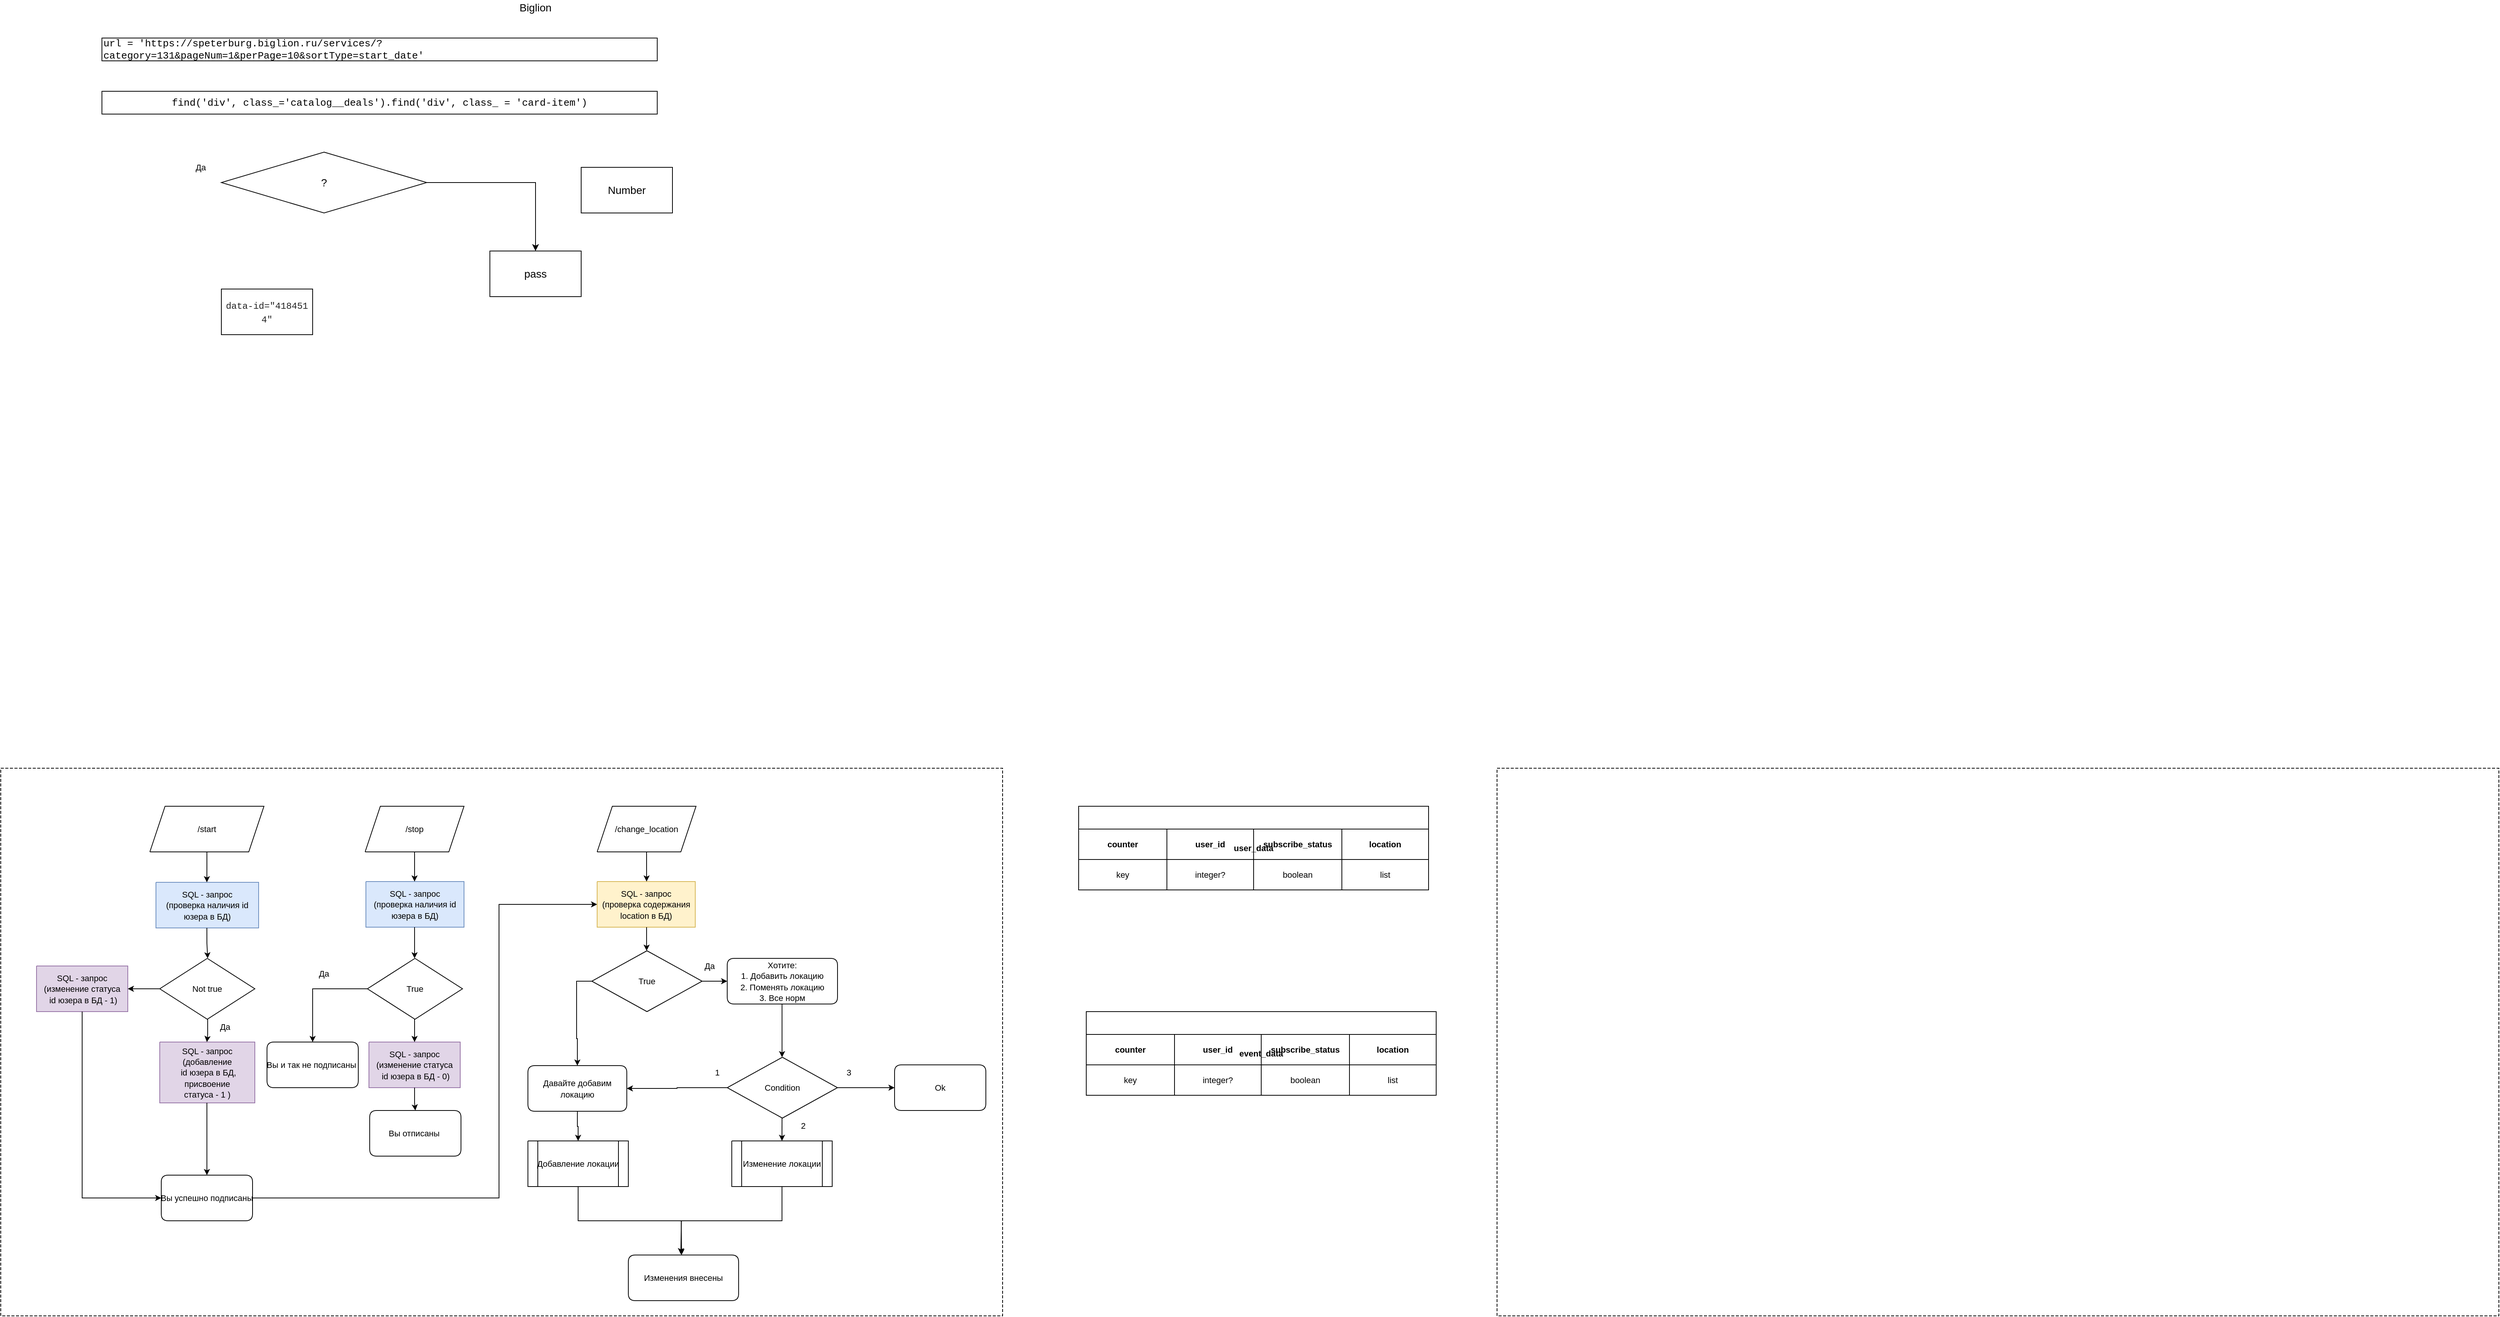 <mxfile version="14.1.8" type="device"><diagram name="Page-1" id="Page-1"><mxGraphModel dx="25" dy="1663" grid="1" gridSize="10" guides="1" tooltips="1" connect="1" arrows="1" fold="1" page="1" pageScale="1" pageWidth="827" pageHeight="1169" math="0" shadow="0"><root><mxCell id="0"/><mxCell id="1" value="Background" parent="0"/><mxCell id="2" style="vsdxID=1;fillColor=none;gradientColor=none;shape=stencil(nZBRDoQgDERP03+WHsHFe5iISyOCQdT19kIaIxq//Jtp3zTpAFaTaUYNUkwx+F6v1EYD+AUpyRkdKCYFqACrzgf9C352LfuxyWRWg1/yhT/nRE5IsZWuZtCSK8CPeI0e/hF+jV7AJM4PO7KWCyr390bSiNtEtQM=);dashed=1;dashPattern=4.00 2.00;strokeColor=#000000;spacingTop=-3;spacingBottom=-3;spacingLeft=-3;spacingRight=-3;labelBackgroundColor=none;rounded=0;html=1;whiteSpace=wrap;" parent="1" vertex="1"><mxGeometry x="827" y="340" width="1317" height="720" as="geometry"/></mxCell><mxCell id="3" style="vsdxID=210000;fillColor=none;gradientColor=none;strokeColor=none;spacingTop=-3;spacingBottom=-3;spacingLeft=-3;spacingRight=-3;labelBackgroundColor=none;rounded=0;html=1;whiteSpace=wrap;" parent="1" vertex="1"><mxGeometry x="2244" y="390" width="460" height="110" as="geometry"/></mxCell><mxCell id="4" value="&lt;font style=&quot;font-size:11px;font-family:Helvetica;color:#000000;direction:ltr;letter-spacing:0px;line-height:120%;opacity:1&quot;&gt;&lt;b&gt;user_data&lt;/b&gt;&lt;/font&gt;" style="verticalAlign=middle;align=center;vsdxID=2;fillColor=#ffffff;gradientColor=none;shape=stencil(tVPtDsIgDHwa/i5YZHuAOd9jyZgjTlgYfr29IFEDZAZc/Hel18u1tIjU89BODAGetZJHduWdHhDZIQAuBqa4NgiRBpG6l4odlDyLzsVTa5kWneTFKtxcHbYVgO8ugqqA6vmyd+SRi0UyXiZu8M/UyIIBH/M9H0fX+zv/h85enpIMZ5EjGys8r9IuSVFu07Ujuq8NtLC5dO9xQTBGX59mDYZ+/SBfucp1HhcE+t6+BrtqQHiY5skdNWke);strokeColor=#000000;spacingTop=-3;spacingBottom=-3;spacingLeft=-3;spacingRight=-3;labelBackgroundColor=none;rounded=0;html=1;whiteSpace=wrap;" parent="3" vertex="1"><mxGeometry width="460" height="110" as="geometry"/></mxCell><mxCell id="5" style="vsdxID=310000;fillColor=none;gradientColor=none;strokeColor=none;spacingTop=-3;spacingBottom=-3;spacingLeft=-3;spacingRight=-3;labelBackgroundColor=none;rounded=0;html=1;whiteSpace=wrap;" parent="3" vertex="1"><mxGeometry y="30" width="460" height="40" as="geometry"/></mxCell><mxCell id="6" style="vsdxID=3;fillColor=none;gradientColor=none;shape=stencil(nZJZDsMgDERP43+Kj5Cm94gUUqxSiAjpcvuCrGahFVL4m8HPlkcYsJl0NyqQYgre3dST+qABzyAlWa08hagAW8BmcF5dvZttz37sEpnU3T3ShBf3idQhxXvrLgwashvwJKrRr/8LV6M7MIo14UDGLJWK4HuwGLyMZml+luRfPLhqaWg2MIr8DuIT3xC2Hw==);strokeColor=#000000;spacingTop=-3;spacingBottom=-3;spacingLeft=-3;spacingRight=-3;labelBackgroundColor=none;rounded=0;html=1;whiteSpace=wrap;" parent="5" vertex="1"><mxGeometry width="460" height="40" as="geometry"/></mxCell><mxCell id="7" value="&lt;font style=&quot;font-size:11px;font-family:Helvetica;color:#000000;direction:ltr;letter-spacing:0px;line-height:120%;opacity:1&quot;&gt;&lt;b&gt;counter&lt;/b&gt;&lt;/font&gt;" style="verticalAlign=middle;align=center;vsdxID=4;fillColor=none;gradientColor=none;shape=stencil(nZJZDsMgDERP43+Kj5Cm94gUUqxSiAjpcvuCrGahFVL4m8HPlkcYsJl0NyqQYgre3dST+qABzyAlWa08hagAW8BmcF5dvZttz37sEpnU3T3ShBf3idQhxXvrLgwashvwJKrRr/8LV6M7MIo14UDGLJWK4HuwGLyMZml+luRfPLhqaWg2MIr8DuIT3xC2Hw==);strokeColor=#000000;spacingTop=-3;spacingBottom=-3;spacingLeft=-3;spacingRight=-3;labelBackgroundColor=none;rounded=0;html=1;whiteSpace=wrap;" parent="5" vertex="1"><mxGeometry width="116" height="40" as="geometry"/></mxCell><mxCell id="8" value="&lt;font style=&quot;font-size:11px;font-family:Helvetica;color:#000000;direction:ltr;letter-spacing:0px;line-height:120%;opacity:1&quot;&gt;&lt;b&gt;user_id&lt;/b&gt;&lt;/font&gt;" style="verticalAlign=middle;align=center;vsdxID=5;fillColor=none;gradientColor=none;shape=stencil(nZJZDsMgDERP43+Kj5Cm94gUUqxSiAjpcvuCrGahFVL4m8HPlkcYsJl0NyqQYgre3dST+qABzyAlWa08hagAW8BmcF5dvZttz37sEpnU3T3ShBf3idQhxXvrLgwashvwJKrRr/8LV6M7MIo14UDGLJWK4HuwGLyMZml+luRfPLhqaWg2MIr8DuIT3xC2Hw==);strokeColor=#000000;spacingTop=-3;spacingBottom=-3;spacingLeft=-3;spacingRight=-3;labelBackgroundColor=none;rounded=0;html=1;whiteSpace=wrap;" parent="5" vertex="1"><mxGeometry x="116" width="114" height="40" as="geometry"/></mxCell><mxCell id="9" value="&lt;font style=&quot;font-size:11px;font-family:Helvetica;color:#000000;direction:ltr;letter-spacing:0px;line-height:120%;opacity:1&quot;&gt;&lt;b&gt;subscribe_status&lt;/b&gt;&lt;/font&gt;" style="verticalAlign=middle;align=center;vsdxID=6;fillColor=none;gradientColor=none;shape=stencil(nZJZDsMgDERP43+Kj5Cm94gUUqxSiAjpcvuCrGahFVL4m8HPlkcYsJl0NyqQYgre3dST+qABzyAlWa08hagAW8BmcF5dvZttz37sEpnU3T3ShBf3idQhxXvrLgwashvwJKrRr/8LV6M7MIo14UDGLJWK4HuwGLyMZml+luRfPLhqaWg2MIr8DuIT3xC2Hw==);strokeColor=#000000;spacingTop=-3;spacingBottom=-3;spacingLeft=-3;spacingRight=-3;labelBackgroundColor=none;rounded=0;html=1;whiteSpace=wrap;" parent="5" vertex="1"><mxGeometry x="230" width="116" height="40" as="geometry"/></mxCell><mxCell id="10" value="&lt;font style=&quot;font-size:11px;font-family:Helvetica;color:#000000;direction:ltr;letter-spacing:0px;line-height:120%;opacity:1&quot;&gt;&lt;b&gt;location&lt;/b&gt;&lt;/font&gt;" style="verticalAlign=middle;align=center;vsdxID=7;fillColor=none;gradientColor=none;shape=stencil(nZJZDsMgDERP43+Kj5Cm94gUUqxSiAjpcvuCrGahFVL4m8HPlkcYsJl0NyqQYgre3dST+qABzyAlWa08hagAW8BmcF5dvZttz37sEpnU3T3ShBf3idQhxXvrLgwashvwJKrRr/8LV6M7MIo14UDGLJWK4HuwGLyMZml+luRfPLhqaWg2MIr8DuIT3xC2Hw==);strokeColor=#000000;spacingTop=-3;spacingBottom=-3;spacingLeft=-3;spacingRight=-3;labelBackgroundColor=none;rounded=0;html=1;whiteSpace=wrap;" parent="5" vertex="1"><mxGeometry x="346" width="114" height="40" as="geometry"/></mxCell><mxCell id="11" style="vsdxID=810000;fillColor=none;gradientColor=none;strokeColor=none;spacingTop=-3;spacingBottom=-3;spacingLeft=-3;spacingRight=-3;labelBackgroundColor=none;rounded=0;html=1;whiteSpace=wrap;" parent="3" vertex="1"><mxGeometry y="70" width="460" height="40" as="geometry"/></mxCell><mxCell id="12" style="vsdxID=8;fillColor=none;gradientColor=none;shape=stencil(nZJZDsMgDERP43+Kj5Cm94gUUqxSiAjpcvuCrGahFVL4m8HPlkcYsJl0NyqQYgre3dST+qABzyAlWa08hagAW8BmcF5dvZttz37sEpnU3T3ShBf3idQhxXvrLgwashvwJKrRr/8LV6M7MIo14UDGLJWK4HuwGLyMZml+luRfPLhqaWg2MIr8DuIT3xC2Hw==);strokeColor=#000000;spacingTop=-3;spacingBottom=-3;spacingLeft=-3;spacingRight=-3;labelBackgroundColor=none;rounded=0;html=1;whiteSpace=wrap;" parent="11" vertex="1"><mxGeometry width="460" height="40" as="geometry"/></mxCell><mxCell id="13" value="&lt;font style=&quot;font-size:11px;font-family:Helvetica;color:#000000;direction:ltr;letter-spacing:0px;line-height:120%;opacity:1&quot;&gt;key&lt;/font&gt;" style="verticalAlign=middle;align=center;vsdxID=9;fillColor=none;gradientColor=none;shape=stencil(nZJZDsMgDERP43+Kj5Cm94gUUqxSiAjpcvuCrGahFVL4m8HPlkcYsJl0NyqQYgre3dST+qABzyAlWa08hagAW8BmcF5dvZttz37sEpnU3T3ShBf3idQhxXvrLgwashvwJKrRr/8LV6M7MIo14UDGLJWK4HuwGLyMZml+luRfPLhqaWg2MIr8DuIT3xC2Hw==);strokeColor=#000000;spacingTop=-3;spacingBottom=-3;spacingLeft=-3;spacingRight=-3;labelBackgroundColor=none;rounded=0;html=1;whiteSpace=wrap;" parent="11" vertex="1"><mxGeometry width="116" height="40" as="geometry"/></mxCell><mxCell id="14" value="&lt;font style=&quot;font-size:11px;font-family:Helvetica;color:#000000;direction:ltr;letter-spacing:0px;line-height:120%;opacity:1&quot;&gt;integer?&lt;/font&gt;" style="verticalAlign=middle;align=center;vsdxID=10;fillColor=none;gradientColor=none;shape=stencil(nZJZDsMgDERP43+Kj5Cm94gUUqxSiAjpcvuCrGahFVL4m8HPlkcYsJl0NyqQYgre3dST+qABzyAlWa08hagAW8BmcF5dvZttz37sEpnU3T3ShBf3idQhxXvrLgwashvwJKrRr/8LV6M7MIo14UDGLJWK4HuwGLyMZml+luRfPLhqaWg2MIr8DuIT3xC2Hw==);strokeColor=#000000;spacingTop=-3;spacingBottom=-3;spacingLeft=-3;spacingRight=-3;labelBackgroundColor=none;rounded=0;html=1;whiteSpace=wrap;" parent="11" vertex="1"><mxGeometry x="116" width="114" height="40" as="geometry"/></mxCell><mxCell id="15" value="&lt;font style=&quot;font-size:11px;font-family:Helvetica;color:#000000;direction:ltr;letter-spacing:0px;line-height:120%;opacity:1&quot;&gt;boolean&lt;/font&gt;" style="verticalAlign=middle;align=center;vsdxID=11;fillColor=none;gradientColor=none;shape=stencil(nZJZDsMgDERP43+Kj5Cm94gUUqxSiAjpcvuCrGahFVL4m8HPlkcYsJl0NyqQYgre3dST+qABzyAlWa08hagAW8BmcF5dvZttz37sEpnU3T3ShBf3idQhxXvrLgwashvwJKrRr/8LV6M7MIo14UDGLJWK4HuwGLyMZml+luRfPLhqaWg2MIr8DuIT3xC2Hw==);strokeColor=#000000;spacingTop=-3;spacingBottom=-3;spacingLeft=-3;spacingRight=-3;labelBackgroundColor=none;rounded=0;html=1;whiteSpace=wrap;" parent="11" vertex="1"><mxGeometry x="230" width="116" height="40" as="geometry"/></mxCell><mxCell id="16" value="&lt;font style=&quot;font-size:11px;font-family:Helvetica;color:#000000;direction:ltr;letter-spacing:0px;line-height:120%;opacity:1&quot;&gt;list&lt;/font&gt;" style="verticalAlign=middle;align=center;vsdxID=12;fillColor=none;gradientColor=none;shape=stencil(nZJZDsMgDERP43+Kj5Cm94gUUqxSiAjpcvuCrGahFVL4m8HPlkcYsJl0NyqQYgre3dST+qABzyAlWa08hagAW8BmcF5dvZttz37sEpnU3T3ShBf3idQhxXvrLgwashvwJKrRr/8LV6M7MIo14UDGLJWK4HuwGLyMZml+luRfPLhqaWg2MIr8DuIT3xC2Hw==);strokeColor=#000000;spacingTop=-3;spacingBottom=-3;spacingLeft=-3;spacingRight=-3;labelBackgroundColor=none;rounded=0;html=1;whiteSpace=wrap;" parent="11" vertex="1"><mxGeometry x="346" width="114" height="40" as="geometry"/></mxCell><mxCell id="17" value="&lt;font style=&quot;font-size:11px;font-family:Helvetica;color:#000000;direction:ltr;letter-spacing:0px;line-height:120%;opacity:1&quot;&gt;SQL - запрос&lt;br/&gt;&lt;/font&gt;&lt;font style=&quot;font-size:11px;font-family:Helvetica;color:#000000;direction:ltr;letter-spacing:0px;line-height:120%;opacity:1&quot;&gt;(проверка наличия id юзера в БД)&lt;/font&gt;" style="verticalAlign=middle;align=center;vsdxID=14;fillColor=#dae8fc;gradientColor=none;shape=stencil(nZBRDoQgDERP03+WHsHFe5iISyOCQdT19kIaIxq//Jtp3zTpAFaTaUYNUkwx+F6v1EYD+AUpyRkdKCYFqACrzgf9C352LfuxyWRWg1/yhT/nRE5IsZWuZtCSK8CPeI0e/hF+jV7AJM4PO7KWCyr390bSiNtEtQM=);strokeColor=#6c8ebf;spacingTop=-3;spacingBottom=-3;spacingLeft=-3;spacingRight=-3;labelBackgroundColor=none;rounded=0;html=1;whiteSpace=wrap;" parent="1" vertex="1"><mxGeometry x="1031" y="490" width="135" height="60" as="geometry"/></mxCell><mxCell id="18" value="&lt;font style=&quot;font-size:11px;font-family:Helvetica;color:#000000;direction:ltr;letter-spacing:0px;line-height:120%;opacity:1&quot;&gt;/start&lt;/font&gt;" style="verticalAlign=middle;align=center;vsdxID=17;fillColor=#ffffff;gradientColor=none;shape=stencil(jZBLDoMwDERP4y0ysQTdU3oPJAKxCAkK6Yfbk8iL0i4Quxn72bIHqFlNt2hQuMbgJ/3mPhqgOyjFzujAMSmgFqgZfNBj8E/Xi1+6TGY1+1fe8JE5zBMKN3Elin8Iatkd0JIKoh/8DEa8it6qoqqvn3F6cRLfTwe2VoI69v+TSSVJldod);strokeColor=#000000;spacingTop=-3;spacingBottom=-3;spacingLeft=-3;spacingRight=-3;labelBackgroundColor=none;rounded=0;html=1;whiteSpace=wrap;" parent="1" vertex="1"><mxGeometry x="1023" y="390" width="150" height="60" as="geometry"/></mxCell><mxCell id="19" value="&lt;font style=&quot;font-size:11px;font-family:Helvetica;color:#000000;direction:ltr;letter-spacing:0px;line-height:120%;opacity:1&quot;&gt;/stop&lt;/font&gt;" style="verticalAlign=middle;align=center;vsdxID=19;fillColor=#ffffff;gradientColor=none;shape=stencil(jZDBDoIwDIafpldSWjXcEd+DhOEa50bGRH17t/QgeiDc/r/92rQ/cDvbfjJAOKcYbuYpQ7LAZyASb02UlBVwB9yOIZprDA8/qJ/6QhZ1D0vZ8NI5LBOEb3U1qr8o6sSv0PpYcfODb8GIe9HmUJ1o/xmbF2fx/XQU5zSodf8/mVzSVLn7AA==);strokeColor=#000000;spacingTop=-3;spacingBottom=-3;spacingLeft=-3;spacingRight=-3;labelBackgroundColor=none;rounded=0;html=1;whiteSpace=wrap;" parent="1" vertex="1"><mxGeometry x="1306" y="390" width="130" height="60" as="geometry"/></mxCell><mxCell id="20" value="&lt;font style=&quot;font-size:11px;font-family:Helvetica;color:#000000;direction:ltr;letter-spacing:0px;line-height:120%;opacity:1&quot;&gt;/change_location&lt;/font&gt;" style="verticalAlign=middle;align=center;vsdxID=22;fillColor=#ffffff;gradientColor=none;shape=stencil(jZDBDoIwDIafpldSWjXcEd+DhOEa50bGRH17t/QgeiDc/r/92rQ/cDvbfjJAOKcYbuYpQ7LAZyASb02UlBVwB9yOIZprDA8/qJ/6QhZ1D0vZ8NI5LBOEb3U1qr8o6sSv0PpYcfODb8GIe9HmUJ1o/xmbF2fx/XQU5zSodf8/mVzSVLn7AA==);strokeColor=#000000;spacingTop=-3;spacingBottom=-3;spacingLeft=-3;spacingRight=-3;labelBackgroundColor=none;rounded=0;html=1;whiteSpace=wrap;" parent="1" vertex="1"><mxGeometry x="1611" y="390" width="130" height="60" as="geometry"/></mxCell><mxCell id="21" value="&lt;font style=&quot;font-size:11px;font-family:Helvetica;color:#000000;direction:ltr;letter-spacing:0px;line-height:120%;opacity:1&quot;&gt;Not true&lt;/font&gt;" style="verticalAlign=middle;align=center;vsdxID=15;fillColor=#ffffff;gradientColor=none;shape=stencil(nZBLDoQgEERP03uk4wnUuYeJKB0RDDKj3l5Ix/iJcTG7KnhVSRdgMel6VCDFFLzr1UxN0IAlSElWK08hKsAKsGidV513X9uwH+tEJjW4X2pYOJeLFJFiZcvuw6QheyIzcUXzF/bWukcf2b9bL2QUx4ktGcMLnf/vk8QnnhOrDQ==);strokeColor=#000000;spacingTop=-3;spacingBottom=-3;spacingLeft=-3;spacingRight=-3;labelBackgroundColor=none;rounded=0;html=1;whiteSpace=wrap;" parent="1" vertex="1"><mxGeometry x="1036" y="590" width="125" height="80" as="geometry"/></mxCell><mxCell id="22" value="&lt;font style=&quot;font-size:11px;font-family:Helvetica;color:#000000;direction:ltr;letter-spacing:0px;line-height:120%;opacity:1&quot;&gt;SQL - запрос&lt;br/&gt;&lt;/font&gt;&lt;font style=&quot;font-size:11px;font-family:Helvetica;color:#000000;direction:ltr;letter-spacing:0px;line-height:120%;opacity:1&quot;&gt;(добавление&lt;br/&gt;&lt;/font&gt;&lt;font style=&quot;font-size:11px;font-family:Helvetica;color:#000000;direction:ltr;letter-spacing:0px;line-height:120%;opacity:1&quot;&gt; id юзера в БД, присвоение &lt;br/&gt;&lt;/font&gt;&lt;font style=&quot;font-size:11px;font-family:Helvetica;color:#000000;direction:ltr;letter-spacing:0px;line-height:120%;opacity:1&quot;&gt;статуса - 1 )&lt;/font&gt;" style="verticalAlign=middle;align=center;vsdxID=25;fillColor=#e1d5e7;gradientColor=none;shape=stencil(nZBRDoQgDERP03+WHsHFe5iISyOCQdT19kIaIxq//Jtp3zTpAFaTaUYNUkwx+F6v1EYD+AUpyRkdKCYFqACrzgf9C352LfuxyWRWg1/yhT/nRE5IsZWuZtCSK8CPeI0e/hF+jV7AJM4PO7KWCyr390bSiNtEtQM=);strokeColor=#9673a6;spacingTop=-3;spacingBottom=-3;spacingLeft=-3;spacingRight=-3;labelBackgroundColor=none;rounded=0;html=1;whiteSpace=wrap;" parent="1" vertex="1"><mxGeometry x="1036" y="700" width="125" height="80" as="geometry"/></mxCell><mxCell id="23" value="&lt;font style=&quot;font-size:11px;font-family:Helvetica;color:#000000;direction:ltr;letter-spacing:0px;line-height:120%;opacity:1&quot;&gt;Хотите:&lt;br/&gt;&lt;/font&gt;&lt;font style=&quot;font-size:11px;font-family:Helvetica;color:#000000;direction:ltr;letter-spacing:0px;line-height:120%;opacity:1&quot;&gt;1. Добавить локацию&lt;br/&gt;&lt;/font&gt;&lt;font style=&quot;font-size:11px;font-family:Helvetica;color:#000000;direction:ltr;letter-spacing:0px;line-height:120%;opacity:1&quot;&gt;2. Поменять локацию&lt;br/&gt;&lt;/font&gt;&lt;font style=&quot;font-size:11px;font-family:Helvetica;color:#000000;direction:ltr;letter-spacing:0px;line-height:120%;opacity:1&quot;&gt;3. Все норм&lt;/font&gt;&lt;font style=&quot;font-size:11px;font-family:Helvetica;color:#000000;direction:ltr;letter-spacing:0px;line-height:120%;opacity:1&quot;&gt;&lt;br/&gt;&lt;/font&gt;" style="verticalAlign=middle;align=center;vsdxID=31;fillColor=#ffffff;gradientColor=none;shape=stencil(nZDNDsIgEISfZu8UTp5rfQGfgMgqGxEair9PL+3EBI2n3nZmvskmQ6afvB2ZtJpKTme+iyuezJa0lug5S6kXmYFMf0yZTzldo4MebSW1Whx26HQzrZXNh728GN4GHkqXdJufPRApRM9W7QAGiQ3YqdXoR/+FV6NfYD2WMTCThIAt2/x3vGpheDO8AQ==);strokeColor=#000000;spacingTop=-3;spacingBottom=-3;spacingLeft=-3;spacingRight=-3;labelBackgroundColor=none;rounded=1;html=1;whiteSpace=wrap;" parent="1" vertex="1"><mxGeometry x="1782" y="590" width="145" height="60" as="geometry"/></mxCell><mxCell id="24" value="&lt;font style=&quot;font-size:11px;font-family:Helvetica;color:#000000;direction:ltr;letter-spacing:0px;line-height:120%;opacity:1&quot;&gt;Сondition&lt;/font&gt;" style="verticalAlign=middle;align=center;vsdxID=32;fillColor=#ffffff;gradientColor=none;shape=stencil(nZBLDoQgEERP03uk4wnUuYeJKB0RDDKj3l5Ix/iJcTG7KnhVSRdgMel6VCDFFLzr1UxN0IAlSElWK08hKsAKsGidV513X9uwH+tEJjW4X2pYOJeLFJFiZcvuw6QheyIzcUXzF/bWukcf2b9bL2QUx4ktGcMLnf/vk8QnnhOrDQ==);strokeColor=#000000;spacingTop=-3;spacingBottom=-3;spacingLeft=-3;spacingRight=-3;labelBackgroundColor=none;rounded=0;html=1;whiteSpace=wrap;" parent="1" vertex="1"><mxGeometry x="1782" y="720" width="145" height="80" as="geometry"/></mxCell><mxCell id="25" value="&lt;font style=&quot;font-size:11px;font-family:Helvetica;color:#000000;direction:ltr;letter-spacing:0px;line-height:120%;opacity:1&quot;&gt;SQL - запрос&lt;br/&gt;&lt;/font&gt;&lt;font style=&quot;font-size:11px;font-family:Helvetica;color:#000000;direction:ltr;letter-spacing:0px;line-height:120%;opacity:1&quot;&gt;(проверка наличия id юзера в БД)&lt;/font&gt;" style="verticalAlign=middle;align=center;vsdxID=20;fillColor=#dae8fc;gradientColor=none;shape=stencil(nZBRDoQgDERP03+WHsHFe5iISyOCQdT19kIaIxq//Jtp3zTpAFaTaUYNUkwx+F6v1EYD+AUpyRkdKCYFqACrzgf9C352LfuxyWRWg1/yhT/nRE5IsZWuZtCSK8CPeI0e/hF+jV7AJM4PO7KWCyr390bSiNtEtQM=);strokeColor=#6c8ebf;spacingTop=-3;spacingBottom=-3;spacingLeft=-3;spacingRight=-3;labelBackgroundColor=none;rounded=0;html=1;whiteSpace=wrap;" parent="1" vertex="1"><mxGeometry x="1307" y="489" width="129" height="60" as="geometry"/></mxCell><mxCell id="26" value="&lt;font style=&quot;font-size:11px;font-family:Helvetica;color:#000000;direction:ltr;letter-spacing:0px;line-height:120%;opacity:1&quot;&gt;True&lt;/font&gt;" style="verticalAlign=middle;align=center;vsdxID=38;fillColor=#ffffff;gradientColor=none;shape=stencil(nZBLDoQgEERP03uk4wnUuYeJKB0RDDKj3l5Ix/iJcTG7KnhVSRdgMel6VCDFFLzr1UxN0IAlSElWK08hKsAKsGidV513X9uwH+tEJjW4X2pYOJeLFJFiZcvuw6QheyIzcUXzF/bWukcf2b9bL2QUx4ktGcMLnf/vk8QnnhOrDQ==);strokeColor=#000000;spacingTop=-3;spacingBottom=-3;spacingLeft=-3;spacingRight=-3;labelBackgroundColor=none;rounded=0;html=1;whiteSpace=wrap;" parent="1" vertex="1"><mxGeometry x="1309" y="590" width="125" height="80" as="geometry"/></mxCell><mxCell id="27" value="&lt;font style=&quot;font-size:11px;font-family:Helvetica;color:#000000;direction:ltr;letter-spacing:0px;line-height:120%;opacity:1&quot;&gt;SQL - запрос&lt;br/&gt;&lt;/font&gt;&lt;font style=&quot;font-size:11px;font-family:Helvetica;color:#000000;direction:ltr;letter-spacing:0px;line-height:120%;opacity:1&quot;&gt;(изменение статуса&lt;br/&gt;&lt;/font&gt;&lt;font style=&quot;font-size:11px;font-family:Helvetica;color:#000000;direction:ltr;letter-spacing:0px;line-height:120%;opacity:1&quot;&gt; id юзера в БД - 0)&lt;/font&gt;" style="verticalAlign=middle;align=center;vsdxID=40;fillColor=#e1d5e7;gradientColor=none;shape=stencil(nZBRDoQgDERP03+WHsHFe5iISyOCQdT19kIaIxq//Jtp3zTpAFaTaUYNUkwx+F6v1EYD+AUpyRkdKCYFqACrzgf9C352LfuxyWRWg1/yhT/nRE5IsZWuZtCSK8CPeI0e/hF+jV7AJM4PO7KWCyr390bSiNtEtQM=);strokeColor=#9673a6;spacingTop=-3;spacingBottom=-3;spacingLeft=-3;spacingRight=-3;labelBackgroundColor=none;rounded=0;html=1;whiteSpace=wrap;" parent="1" vertex="1"><mxGeometry x="1311" y="700" width="120" height="60" as="geometry"/></mxCell><mxCell id="28" value="&lt;font style=&quot;font-size:11px;font-family:Helvetica;color:#000000;direction:ltr;letter-spacing:0px;line-height:120%;opacity:1&quot;&gt;Вы успешно подписаны&lt;/font&gt;" style="verticalAlign=middle;align=center;vsdxID=29;fillColor=#ffffff;gradientColor=none;shape=stencil(nZDNDsIgEISfZu8UTp5rfQGfgMgqGxEair9PL+3EBI2n3nZmvskmQ6afvB2ZtJpKTme+iyuezJa0lug5S6kXmYFMf0yZTzldo4MebSW1Whx26HQzrZXNh728GN4GHkqXdJufPRApRM9W7QAGiQ3YqdXoR/+FV6NfYD2WMTCThIAt2/x3vGpheDO8AQ==);strokeColor=#000000;spacingTop=-3;spacingBottom=-3;spacingLeft=-3;spacingRight=-3;labelBackgroundColor=none;rounded=1;html=1;whiteSpace=wrap;" parent="1" vertex="1"><mxGeometry x="1038" y="875" width="120" height="60" as="geometry"/></mxCell><mxCell id="29" value="&lt;font style=&quot;font-size:11px;font-family:Helvetica;color:#000000;direction:ltr;letter-spacing:0px;line-height:120%;opacity:1&quot;&gt;SQL - запрос&lt;br/&gt;&lt;/font&gt;&lt;font style=&quot;font-size:11px;font-family:Helvetica;color:#000000;direction:ltr;letter-spacing:0px;line-height:120%;opacity:1&quot;&gt;(изменение статуса&lt;br/&gt;&lt;/font&gt;&lt;font style=&quot;font-size:11px;font-family:Helvetica;color:#000000;direction:ltr;letter-spacing:0px;line-height:120%;opacity:1&quot;&gt; id юзера в БД - 1)&lt;/font&gt;" style="verticalAlign=middle;align=center;vsdxID=27;fillColor=#e1d5e7;gradientColor=none;shape=stencil(nZBRDoQgDERP03+WHsHFe5iISyOCQdT19kIaIxq//Jtp3zTpAFaTaUYNUkwx+F6v1EYD+AUpyRkdKCYFqACrzgf9C352LfuxyWRWg1/yhT/nRE5IsZWuZtCSK8CPeI0e/hF+jV7AJM4PO7KWCyr390bSiNtEtQM=);strokeColor=#9673a6;spacingTop=-3;spacingBottom=-3;spacingLeft=-3;spacingRight=-3;labelBackgroundColor=none;rounded=0;html=1;whiteSpace=wrap;" parent="1" vertex="1"><mxGeometry x="874" y="600" width="120" height="60" as="geometry"/></mxCell><mxCell id="30" value="&lt;font style=&quot;font-size:11px;font-family:Helvetica;color:#000000;direction:ltr;letter-spacing:0px;line-height:120%;opacity:1&quot;&gt;Вы отписаны &lt;/font&gt;" style="verticalAlign=middle;align=center;vsdxID=44;fillColor=#ffffff;gradientColor=none;shape=stencil(nZDNDsIgEISfZu8UTp5rfQGfgMgqGxEair9PL+3EBI2n3nZmvskmQ6afvB2ZtJpKTme+iyuezJa0lug5S6kXmYFMf0yZTzldo4MebSW1Whx26HQzrZXNh728GN4GHkqXdJufPRApRM9W7QAGiQ3YqdXoR/+FV6NfYD2WMTCThIAt2/x3vGpheDO8AQ==);strokeColor=#000000;spacingTop=-3;spacingBottom=-3;spacingLeft=-3;spacingRight=-3;labelBackgroundColor=none;rounded=1;html=1;whiteSpace=wrap;" parent="1" vertex="1"><mxGeometry x="1312" y="790" width="120" height="60" as="geometry"/></mxCell><mxCell id="31" value="&lt;font style=&quot;font-size:11px;font-family:Helvetica;color:#000000;direction:ltr;letter-spacing:0px;line-height:120%;opacity:1&quot;&gt;Вы и так не подписаны &lt;/font&gt;" style="verticalAlign=middle;align=center;vsdxID=42;fillColor=#ffffff;gradientColor=none;shape=stencil(nZDNDsIgEISfZu8UTp5rfQGfgMgqGxEair9PL+3EBI2n3nZmvskmQ6afvB2ZtJpKTme+iyuezJa0lug5S6kXmYFMf0yZTzldo4MebSW1Whx26HQzrZXNh728GN4GHkqXdJufPRApRM9W7QAGiQ3YqdXoR/+FV6NfYD2WMTCThIAt2/x3vGpheDO8AQ==);strokeColor=#000000;spacingTop=-3;spacingBottom=-3;spacingLeft=-3;spacingRight=-3;labelBackgroundColor=none;rounded=1;html=1;whiteSpace=wrap;" parent="1" vertex="1"><mxGeometry x="1177" y="700" width="120" height="60" as="geometry"/></mxCell><mxCell id="32" value="&lt;font style=&quot;font-size:11px;font-family:Helvetica;color:#000000;direction:ltr;letter-spacing:0px;line-height:120%;opacity:1&quot;&gt;Ok&lt;/font&gt;" style="verticalAlign=middle;align=center;vsdxID=47;fillColor=#ffffff;gradientColor=none;shape=stencil(nZDNDsIgEISfZu8UTp5rfQGfgMgqGxEair9PL+3EBI2n3nZmvskmQ6afvB2ZtJpKTme+iyuezJa0lug5S6kXmYFMf0yZTzldo4MebSW1Whx26HQzrZXNh728GN4GHkqXdJufPRApRM9W7QAGiQ3YqdXoR/+FV6NfYD2WMTCThIAt2/x3vGpheDO8AQ==);strokeColor=#000000;spacingTop=-3;spacingBottom=-3;spacingLeft=-3;spacingRight=-3;labelBackgroundColor=none;rounded=1;html=1;whiteSpace=wrap;" parent="1" vertex="1"><mxGeometry x="2002" y="730" width="120" height="60" as="geometry"/></mxCell><mxCell id="33" value="&lt;font style=&quot;font-size:11px;font-family:Helvetica;color:#000000;direction:ltr;letter-spacing:0px;line-height:120%;opacity:1&quot;&gt;SQL - запрос&lt;br/&gt;&lt;/font&gt;&lt;font style=&quot;font-size:11px;font-family:Helvetica;color:#000000;direction:ltr;letter-spacing:0px;line-height:120%;opacity:1&quot;&gt;(проверка содержания &lt;br/&gt;&lt;/font&gt;&lt;font style=&quot;font-size:11px;font-family:Helvetica;color:#000000;direction:ltr;letter-spacing:0px;line-height:120%;opacity:1&quot;&gt;location в БД)&lt;/font&gt;" style="verticalAlign=middle;align=center;vsdxID=23;fillColor=#fff2cc;gradientColor=none;shape=stencil(nZBRDoQgDERP03+WHsHFe5iISyOCQdT19kIaIxq//Jtp3zTpAFaTaUYNUkwx+F6v1EYD+AUpyRkdKCYFqACrzgf9C352LfuxyWRWg1/yhT/nRE5IsZWuZtCSK8CPeI0e/hF+jV7AJM4PO7KWCyr390bSiNtEtQM=);strokeColor=#d6b656;spacingTop=-3;spacingBottom=-3;spacingLeft=-3;spacingRight=-3;labelBackgroundColor=none;rounded=0;html=1;whiteSpace=wrap;" parent="1" vertex="1"><mxGeometry x="1611" y="489" width="129" height="60" as="geometry"/></mxCell><mxCell id="34" value="&lt;font style=&quot;font-size:11px;font-family:Helvetica;color:#000000;direction:ltr;letter-spacing:0px;line-height:120%;opacity:1&quot;&gt;True&lt;/font&gt;" style="verticalAlign=middle;align=center;vsdxID=50;fillColor=#ffffff;gradientColor=none;shape=stencil(nZBLDoQgEERP03uk4wnUuYeJKB0RDDKj3l5Ix/iJcTG7KnhVSRdgMel6VCDFFLzr1UxN0IAlSElWK08hKsAKsGidV513X9uwH+tEJjW4X2pYOJeLFJFiZcvuw6QheyIzcUXzF/bWukcf2b9bL2QUx4ktGcMLnf/vk8QnnhOrDQ==);strokeColor=#000000;spacingTop=-3;spacingBottom=-3;spacingLeft=-3;spacingRight=-3;labelBackgroundColor=none;rounded=0;html=1;whiteSpace=wrap;" parent="1" vertex="1"><mxGeometry x="1604" y="580" width="145" height="80" as="geometry"/></mxCell><mxCell id="35" value="&lt;font style=&quot;font-size:11px;font-family:Helvetica;color:#000000;direction:ltr;letter-spacing:0px;line-height:120%;opacity:1&quot;&gt;Да&lt;/font&gt;" style="verticalAlign=middle;align=center;vsdxID=53;fillColor=none;gradientColor=none;shape=stencil(nZBRDoQgDERP03+WHsHFe5iISyOCQdT19kIaIxq//Jtp3zTpAFaTaUYNUkwx+F6v1EYD+AUpyRkdKCYFqACrzgf9C352LfuxyWRWg1/yhT/nRE5IsZWuZtCSK8CPeI0e/hF+jV7AJM4PO7KWCyr390bSiNtEtQM=);strokeColor=none;spacingTop=-3;spacingBottom=-3;spacingLeft=-3;spacingRight=-3;labelBackgroundColor=none;rounded=0;html=1;whiteSpace=wrap;" parent="1" vertex="1"><mxGeometry x="1102" y="670" width="40" height="20" as="geometry"/></mxCell><mxCell id="36" value="&lt;font style=&quot;font-size:11px;font-family:Helvetica;color:#000000;direction:ltr;letter-spacing:0px;line-height:120%;opacity:1&quot;&gt;Да&lt;/font&gt;" style="verticalAlign=middle;align=center;vsdxID=54;fillColor=none;gradientColor=none;shape=stencil(nZBRDoQgDERP03+WHsHFe5iISyOCQdT19kIaIxq//Jtp3zTpAFaTaUYNUkwx+F6v1EYD+AUpyRkdKCYFqACrzgf9C352LfuxyWRWg1/yhT/nRE5IsZWuZtCSK8CPeI0e/hF+jV7AJM4PO7KWCyr390bSiNtEtQM=);strokeColor=none;spacingTop=-3;spacingBottom=-3;spacingLeft=-3;spacingRight=-3;labelBackgroundColor=none;rounded=0;html=1;whiteSpace=wrap;" parent="1" vertex="1"><mxGeometry x="1232" y="600" width="40" height="20" as="geometry"/></mxCell><mxCell id="37" value="&lt;font style=&quot;font-size:11px;font-family:Helvetica;color:#000000;direction:ltr;letter-spacing:0px;line-height:120%;opacity:1&quot;&gt;Да&lt;/font&gt;" style="verticalAlign=middle;align=center;vsdxID=55;fillColor=none;gradientColor=none;shape=stencil(nZBRDoQgDERP03+WHsHFe5iISyOCQdT19kIaIxq//Jtp3zTpAFaTaUYNUkwx+F6v1EYD+AUpyRkdKCYFqACrzgf9C352LfuxyWRWg1/yhT/nRE5IsZWuZtCSK8CPeI0e/hF+jV7AJM4PO7KWCyr390bSiNtEtQM=);strokeColor=none;spacingTop=-3;spacingBottom=-3;spacingLeft=-3;spacingRight=-3;labelBackgroundColor=none;rounded=0;html=1;whiteSpace=wrap;" parent="1" vertex="1"><mxGeometry x="1739" y="590" width="40" height="20" as="geometry"/></mxCell><mxCell id="38" value="&lt;font style=&quot;font-size:11px;font-family:Helvetica;color:#000000;direction:ltr;letter-spacing:0px;line-height:120%;opacity:1&quot;&gt;3&lt;/font&gt;" style="verticalAlign=middle;align=center;vsdxID=56;fillColor=none;gradientColor=none;shape=stencil(nZBRDoQgDERP03+WHsHFe5iISyOCQdT19kIaIxq//Jtp3zTpAFaTaUYNUkwx+F6v1EYD+AUpyRkdKCYFqACrzgf9C352LfuxyWRWg1/yhT/nRE5IsZWuZtCSK8CPeI0e/hF+jV7AJM4PO7KWCyr390bSiNtEtQM=);strokeColor=none;spacingTop=-3;spacingBottom=-3;spacingLeft=-3;spacingRight=-3;labelBackgroundColor=none;rounded=0;html=1;whiteSpace=wrap;" parent="1" vertex="1"><mxGeometry x="1922" y="730" width="40" height="20" as="geometry"/></mxCell><mxCell id="39" value="&lt;font style=&quot;font-size:11px;font-family:Helvetica;color:#000000;direction:ltr;letter-spacing:0px;line-height:120%;opacity:1&quot;&gt;1&lt;/font&gt;" style="verticalAlign=middle;align=center;vsdxID=57;fillColor=none;gradientColor=none;shape=stencil(nZBRDoQgDERP03+WHsHFe5iISyOCQdT19kIaIxq//Jtp3zTpAFaTaUYNUkwx+F6v1EYD+AUpyRkdKCYFqACrzgf9C352LfuxyWRWg1/yhT/nRE5IsZWuZtCSK8CPeI0e/hF+jV7AJM4PO7KWCyr390bSiNtEtQM=);strokeColor=none;spacingTop=-3;spacingBottom=-3;spacingLeft=-3;spacingRight=-3;labelBackgroundColor=none;rounded=0;html=1;whiteSpace=wrap;" parent="1" vertex="1"><mxGeometry x="1749" y="730" width="40" height="20" as="geometry"/></mxCell><mxCell id="40" value="&lt;font style=&quot;font-size:11px;font-family:Helvetica;color:#000000;direction:ltr;letter-spacing:0px;line-height:120%;opacity:1&quot;&gt;Давайте добавим локацию&lt;/font&gt;" style="verticalAlign=middle;align=center;vsdxID=34;fillColor=#ffffff;gradientColor=none;shape=stencil(nZDNDsIgEISfZu8UTp5rfQGfgMgqGxEair9PL+3EBI2n3nZmvskmQ6afvB2ZtJpKTme+iyuezJa0lug5S6kXmYFMf0yZTzldo4MebSW1Whx26HQzrZXNh728GN4GHkqXdJufPRApRM9W7QAGiQ3YqdXoR/+FV6NfYD2WMTCThIAt2/x3vGpheDO8AQ==);strokeColor=#000000;spacingTop=-3;spacingBottom=-3;spacingLeft=-3;spacingRight=-3;labelBackgroundColor=none;rounded=1;html=1;whiteSpace=wrap;" parent="1" vertex="1"><mxGeometry x="1520" y="731" width="130" height="60" as="geometry"/></mxCell><mxCell id="41" value="&lt;font style=&quot;font-size:11px;font-family:Helvetica;color:#000000;direction:ltr;letter-spacing:0px;line-height:120%;opacity:1&quot;&gt;Добавление локации&lt;/font&gt;" style="verticalAlign=middle;align=center;vsdxID=59;fillColor=#ffffff;gradientColor=none;shape=stencil(nZJRD4IgFIV/zX11V1hbPpv9DzdR7iJwSFn/PhizFKs5386B77LDAeDlIOteAMPBWXMRIzVOAj8BY6SlsOS8Al4BL1tjRWfNTTfR93Ugg7qaezjhEecwTDB8zt05gor0DMxxNzr5r/BudAEuL1Vkx8PWsCs2ieDFp7uWlIrVv/d/FVtglm8PsYL/pUgSeJG+tl+KP4VXLw==);strokeColor=#000000;spacingTop=-3;spacingBottom=-3;spacingLeft=-3;spacingRight=-3;labelBackgroundColor=none;rounded=0;html=1;whiteSpace=wrap;" parent="1" vertex="1"><mxGeometry x="1520" y="830" width="132" height="60" as="geometry"/></mxCell><mxCell id="42" value="&lt;font style=&quot;font-size:11px;font-family:Helvetica;color:#000000;direction:ltr;letter-spacing:0px;line-height:120%;opacity:1&quot;&gt;Изменение локации&lt;/font&gt;" style="verticalAlign=middle;align=center;vsdxID=36;fillColor=#ffffff;gradientColor=none;shape=stencil(nZJRD4IgFIV/zX11V1hbPpv9DzdR7iJwSFn/PhizFKs5386B77LDAeDlIOteAMPBWXMRIzVOAj8BY6SlsOS8Al4BL1tjRWfNTTfR93Ugg7qaezjhEecwTDB8zt05gor0DMxxNzr5r/BudAEuL1Vkx8PWsCs2ieDFp7uWlIrVv/d/FVtglm8PsYL/pUgSeJG+tl+KP4VXLw==);strokeColor=#000000;spacingTop=-3;spacingBottom=-3;spacingLeft=-3;spacingRight=-3;labelBackgroundColor=none;rounded=0;html=1;whiteSpace=wrap;" parent="1" vertex="1"><mxGeometry x="1788" y="830" width="132" height="60" as="geometry"/></mxCell><mxCell id="43" value="&lt;font style=&quot;font-size:11px;font-family:Helvetica;color:#000000;direction:ltr;letter-spacing:0px;line-height:120%;opacity:1&quot;&gt;2&lt;/font&gt;" style="verticalAlign=middle;align=center;vsdxID=63;fillColor=none;gradientColor=none;shape=stencil(nZBRDoQgDERP03+WHsHFe5iISyOCQdT19kIaIxq//Jtp3zTpAFaTaUYNUkwx+F6v1EYD+AUpyRkdKCYFqACrzgf9C352LfuxyWRWg1/yhT/nRE5IsZWuZtCSK8CPeI0e/hF+jV7AJM4PO7KWCyr390bSiNtEtQM=);strokeColor=none;spacingTop=-3;spacingBottom=-3;spacingLeft=-3;spacingRight=-3;labelBackgroundColor=none;rounded=0;html=1;whiteSpace=wrap;" parent="1" vertex="1"><mxGeometry x="1862" y="800" width="40" height="20" as="geometry"/></mxCell><mxCell id="44" value="&lt;font style=&quot;font-size:11px;font-family:Helvetica;color:#000000;direction:ltr;letter-spacing:0px;line-height:120%;opacity:1&quot;&gt;Изменения внесены&lt;/font&gt;" style="verticalAlign=middle;align=center;vsdxID=61;fillColor=#ffffff;gradientColor=none;shape=stencil(nZDNDsIgEISfZu8UTp5rfQGfgMgqGxEair9PL+3EBI2n3nZmvskmQ6afvB2ZtJpKTme+iyuezJa0lug5S6kXmYFMf0yZTzldo4MebSW1Whx26HQzrZXNh728GN4GHkqXdJufPRApRM9W7QAGiQ3YqdXoR/+FV6NfYD2WMTCThIAt2/x3vGpheDO8AQ==);strokeColor=#000000;spacingTop=-3;spacingBottom=-3;spacingLeft=-3;spacingRight=-3;labelBackgroundColor=none;rounded=1;html=1;whiteSpace=wrap;" parent="1" vertex="1"><mxGeometry x="1652" y="980" width="145" height="60" as="geometry"/></mxCell><mxCell id="45" style="vsdxID=64;fillColor=none;gradientColor=none;shape=stencil(nZBRDoQgDERP03+WHsHFe5iISyOCQdT19kIaIxq//Jtp3zTpAFaTaUYNUkwx+F6v1EYD+AUpyRkdKCYFqACrzgf9C352LfuxyWRWg1/yhT/nRE5IsZWuZtCSK8CPeI0e/hF+jV7AJM4PO7KWCyr390bSiNtEtQM=);dashed=1;dashPattern=4.00 2.00;strokeColor=#000000;spacingTop=-3;spacingBottom=-3;spacingLeft=-3;spacingRight=-3;labelBackgroundColor=none;rounded=0;html=1;whiteSpace=wrap;" parent="1" vertex="1"><mxGeometry x="2794" y="340" width="1317" height="720" as="geometry"/></mxCell><mxCell id="46" style="vsdxID=6510000;fillColor=none;gradientColor=none;strokeColor=none;spacingTop=-3;spacingBottom=-3;spacingLeft=-3;spacingRight=-3;labelBackgroundColor=none;rounded=0;html=1;whiteSpace=wrap;" parent="1" vertex="1"><mxGeometry x="2254" y="660" width="460" height="110" as="geometry"/></mxCell><mxCell id="47" value="&lt;font style=&quot;font-size:11px;font-family:Helvetica;color:#000000;direction:ltr;letter-spacing:0px;line-height:120%;opacity:1&quot;&gt;&lt;b&gt;event_data&lt;/b&gt;&lt;/font&gt;" style="verticalAlign=middle;align=center;vsdxID=65;fillColor=#ffffff;gradientColor=none;shape=stencil(tVPtDsIgDHwa/i5YZHuAOd9jyZgjTlgYfr29IFEDZAZc/Hel18u1tIjU89BODAGetZJHduWdHhDZIQAuBqa4NgiRBpG6l4odlDyLzsVTa5kWneTFKtxcHbYVgO8ugqqA6vmyd+SRi0UyXiZu8M/UyIIBH/M9H0fX+zv/h85enpIMZ5EjGys8r9IuSVFu07Ujuq8NtLC5dO9xQTBGX59mDYZ+/SBfucp1HhcE+t6+BrtqQHiY5skdNWke);strokeColor=#000000;spacingTop=-3;spacingBottom=-3;spacingLeft=-3;spacingRight=-3;labelBackgroundColor=none;rounded=0;html=1;whiteSpace=wrap;" parent="46" vertex="1"><mxGeometry width="460" height="110" as="geometry"/></mxCell><mxCell id="48" style="vsdxID=6610000;fillColor=none;gradientColor=none;strokeColor=none;spacingTop=-3;spacingBottom=-3;spacingLeft=-3;spacingRight=-3;labelBackgroundColor=none;rounded=0;html=1;whiteSpace=wrap;" parent="46" vertex="1"><mxGeometry y="30" width="460" height="40" as="geometry"/></mxCell><mxCell id="49" style="vsdxID=66;fillColor=none;gradientColor=none;shape=stencil(nZJZDsMgDERP43+Kj5Cm94gUUqxSiAjpcvuCrGahFVL4m8HPlkcYsJl0NyqQYgre3dST+qABzyAlWa08hagAW8BmcF5dvZttz37sEpnU3T3ShBf3idQhxXvrLgwashvwJKrRr/8LV6M7MIo14UDGLJWK4HuwGLyMZml+luRfPLhqaWg2MIr8DuIT3xC2Hw==);strokeColor=#000000;spacingTop=-3;spacingBottom=-3;spacingLeft=-3;spacingRight=-3;labelBackgroundColor=none;rounded=0;html=1;whiteSpace=wrap;" parent="48" vertex="1"><mxGeometry width="460" height="40" as="geometry"/></mxCell><mxCell id="50" value="&lt;font style=&quot;font-size:11px;font-family:Helvetica;color:#000000;direction:ltr;letter-spacing:0px;line-height:120%;opacity:1&quot;&gt;&lt;b&gt;counter&lt;/b&gt;&lt;/font&gt;" style="verticalAlign=middle;align=center;vsdxID=67;fillColor=none;gradientColor=none;shape=stencil(nZJZDsMgDERP43+Kj5Cm94gUUqxSiAjpcvuCrGahFVL4m8HPlkcYsJl0NyqQYgre3dST+qABzyAlWa08hagAW8BmcF5dvZttz37sEpnU3T3ShBf3idQhxXvrLgwashvwJKrRr/8LV6M7MIo14UDGLJWK4HuwGLyMZml+luRfPLhqaWg2MIr8DuIT3xC2Hw==);strokeColor=#000000;spacingTop=-3;spacingBottom=-3;spacingLeft=-3;spacingRight=-3;labelBackgroundColor=none;rounded=0;html=1;whiteSpace=wrap;" parent="48" vertex="1"><mxGeometry width="116" height="40" as="geometry"/></mxCell><mxCell id="51" value="&lt;font style=&quot;font-size:11px;font-family:Helvetica;color:#000000;direction:ltr;letter-spacing:0px;line-height:120%;opacity:1&quot;&gt;&lt;b&gt;user_id&lt;/b&gt;&lt;/font&gt;" style="verticalAlign=middle;align=center;vsdxID=68;fillColor=none;gradientColor=none;shape=stencil(nZJZDsMgDERP43+Kj5Cm94gUUqxSiAjpcvuCrGahFVL4m8HPlkcYsJl0NyqQYgre3dST+qABzyAlWa08hagAW8BmcF5dvZttz37sEpnU3T3ShBf3idQhxXvrLgwashvwJKrRr/8LV6M7MIo14UDGLJWK4HuwGLyMZml+luRfPLhqaWg2MIr8DuIT3xC2Hw==);strokeColor=#000000;spacingTop=-3;spacingBottom=-3;spacingLeft=-3;spacingRight=-3;labelBackgroundColor=none;rounded=0;html=1;whiteSpace=wrap;" parent="48" vertex="1"><mxGeometry x="116" width="114" height="40" as="geometry"/></mxCell><mxCell id="52" value="&lt;font style=&quot;font-size:11px;font-family:Helvetica;color:#000000;direction:ltr;letter-spacing:0px;line-height:120%;opacity:1&quot;&gt;&lt;b&gt;subscribe_status&lt;/b&gt;&lt;/font&gt;" style="verticalAlign=middle;align=center;vsdxID=69;fillColor=none;gradientColor=none;shape=stencil(nZJZDsMgDERP43+Kj5Cm94gUUqxSiAjpcvuCrGahFVL4m8HPlkcYsJl0NyqQYgre3dST+qABzyAlWa08hagAW8BmcF5dvZttz37sEpnU3T3ShBf3idQhxXvrLgwashvwJKrRr/8LV6M7MIo14UDGLJWK4HuwGLyMZml+luRfPLhqaWg2MIr8DuIT3xC2Hw==);strokeColor=#000000;spacingTop=-3;spacingBottom=-3;spacingLeft=-3;spacingRight=-3;labelBackgroundColor=none;rounded=0;html=1;whiteSpace=wrap;" parent="48" vertex="1"><mxGeometry x="230" width="116" height="40" as="geometry"/></mxCell><mxCell id="53" value="&lt;font style=&quot;font-size:11px;font-family:Helvetica;color:#000000;direction:ltr;letter-spacing:0px;line-height:120%;opacity:1&quot;&gt;&lt;b&gt;location&lt;/b&gt;&lt;/font&gt;" style="verticalAlign=middle;align=center;vsdxID=70;fillColor=none;gradientColor=none;shape=stencil(nZJZDsMgDERP43+Kj5Cm94gUUqxSiAjpcvuCrGahFVL4m8HPlkcYsJl0NyqQYgre3dST+qABzyAlWa08hagAW8BmcF5dvZttz37sEpnU3T3ShBf3idQhxXvrLgwashvwJKrRr/8LV6M7MIo14UDGLJWK4HuwGLyMZml+luRfPLhqaWg2MIr8DuIT3xC2Hw==);strokeColor=#000000;spacingTop=-3;spacingBottom=-3;spacingLeft=-3;spacingRight=-3;labelBackgroundColor=none;rounded=0;html=1;whiteSpace=wrap;" parent="48" vertex="1"><mxGeometry x="346" width="114" height="40" as="geometry"/></mxCell><mxCell id="54" style="vsdxID=7110000;fillColor=none;gradientColor=none;strokeColor=none;spacingTop=-3;spacingBottom=-3;spacingLeft=-3;spacingRight=-3;labelBackgroundColor=none;rounded=0;html=1;whiteSpace=wrap;" parent="46" vertex="1"><mxGeometry y="70" width="460" height="40" as="geometry"/></mxCell><mxCell id="55" style="vsdxID=71;fillColor=none;gradientColor=none;shape=stencil(nZJZDsMgDERP43+Kj5Cm94gUUqxSiAjpcvuCrGahFVL4m8HPlkcYsJl0NyqQYgre3dST+qABzyAlWa08hagAW8BmcF5dvZttz37sEpnU3T3ShBf3idQhxXvrLgwashvwJKrRr/8LV6M7MIo14UDGLJWK4HuwGLyMZml+luRfPLhqaWg2MIr8DuIT3xC2Hw==);strokeColor=#000000;spacingTop=-3;spacingBottom=-3;spacingLeft=-3;spacingRight=-3;labelBackgroundColor=none;rounded=0;html=1;whiteSpace=wrap;" parent="54" vertex="1"><mxGeometry width="460" height="40" as="geometry"/></mxCell><mxCell id="56" value="&lt;font style=&quot;font-size:11px;font-family:Helvetica;color:#000000;direction:ltr;letter-spacing:0px;line-height:120%;opacity:1&quot;&gt;key&lt;/font&gt;" style="verticalAlign=middle;align=center;vsdxID=72;fillColor=none;gradientColor=none;shape=stencil(nZJZDsMgDERP43+Kj5Cm94gUUqxSiAjpcvuCrGahFVL4m8HPlkcYsJl0NyqQYgre3dST+qABzyAlWa08hagAW8BmcF5dvZttz37sEpnU3T3ShBf3idQhxXvrLgwashvwJKrRr/8LV6M7MIo14UDGLJWK4HuwGLyMZml+luRfPLhqaWg2MIr8DuIT3xC2Hw==);strokeColor=#000000;spacingTop=-3;spacingBottom=-3;spacingLeft=-3;spacingRight=-3;labelBackgroundColor=none;rounded=0;html=1;whiteSpace=wrap;" parent="54" vertex="1"><mxGeometry width="116" height="40" as="geometry"/></mxCell><mxCell id="57" value="&lt;font style=&quot;font-size:11px;font-family:Helvetica;color:#000000;direction:ltr;letter-spacing:0px;line-height:120%;opacity:1&quot;&gt;integer?&lt;/font&gt;" style="verticalAlign=middle;align=center;vsdxID=73;fillColor=none;gradientColor=none;shape=stencil(nZJZDsMgDERP43+Kj5Cm94gUUqxSiAjpcvuCrGahFVL4m8HPlkcYsJl0NyqQYgre3dST+qABzyAlWa08hagAW8BmcF5dvZttz37sEpnU3T3ShBf3idQhxXvrLgwashvwJKrRr/8LV6M7MIo14UDGLJWK4HuwGLyMZml+luRfPLhqaWg2MIr8DuIT3xC2Hw==);strokeColor=#000000;spacingTop=-3;spacingBottom=-3;spacingLeft=-3;spacingRight=-3;labelBackgroundColor=none;rounded=0;html=1;whiteSpace=wrap;" parent="54" vertex="1"><mxGeometry x="116" width="114" height="40" as="geometry"/></mxCell><mxCell id="58" value="&lt;font style=&quot;font-size:11px;font-family:Helvetica;color:#000000;direction:ltr;letter-spacing:0px;line-height:120%;opacity:1&quot;&gt;boolean&lt;/font&gt;" style="verticalAlign=middle;align=center;vsdxID=74;fillColor=none;gradientColor=none;shape=stencil(nZJZDsMgDERP43+Kj5Cm94gUUqxSiAjpcvuCrGahFVL4m8HPlkcYsJl0NyqQYgre3dST+qABzyAlWa08hagAW8BmcF5dvZttz37sEpnU3T3ShBf3idQhxXvrLgwashvwJKrRr/8LV6M7MIo14UDGLJWK4HuwGLyMZml+luRfPLhqaWg2MIr8DuIT3xC2Hw==);strokeColor=#000000;spacingTop=-3;spacingBottom=-3;spacingLeft=-3;spacingRight=-3;labelBackgroundColor=none;rounded=0;html=1;whiteSpace=wrap;" parent="54" vertex="1"><mxGeometry x="230" width="116" height="40" as="geometry"/></mxCell><mxCell id="59" value="&lt;font style=&quot;font-size:11px;font-family:Helvetica;color:#000000;direction:ltr;letter-spacing:0px;line-height:120%;opacity:1&quot;&gt;list&lt;/font&gt;" style="verticalAlign=middle;align=center;vsdxID=75;fillColor=none;gradientColor=none;shape=stencil(nZJZDsMgDERP43+Kj5Cm94gUUqxSiAjpcvuCrGahFVL4m8HPlkcYsJl0NyqQYgre3dST+qABzyAlWa08hagAW8BmcF5dvZttz37sEpnU3T3ShBf3idQhxXvrLgwashvwJKrRr/8LV6M7MIo14UDGLJWK4HuwGLyMZml+luRfPLhqaWg2MIr8DuIT3xC2Hw==);strokeColor=#000000;spacingTop=-3;spacingBottom=-3;spacingLeft=-3;spacingRight=-3;labelBackgroundColor=none;rounded=0;html=1;whiteSpace=wrap;" parent="54" vertex="1"><mxGeometry x="346" width="114" height="40" as="geometry"/></mxCell><mxCell id="60" style="vsdxID=13;edgeStyle=none;startArrow=none;endArrow=classic;startSize=5;endSize=5;strokeColor=#000000;spacingTop=0;spacingBottom=0;spacingLeft=0;spacingRight=0;verticalAlign=middle;html=1;labelBackgroundColor=#ffffff;rounded=0;exitX=0.496;exitY=1;exitDx=0;exitDy=0;exitPerimeter=0;entryX=0.504;entryY=0;entryDx=0;entryDy=0;entryPerimeter=0;" parent="1" source="17" target="21" edge="1"><mxGeometry relative="1" as="geometry"><mxPoint y="121" as="offset"/><Array as="points"><mxPoint x="1098" y="570"/><mxPoint x="1098.5" y="570"/></Array></mxGeometry></mxCell><mxCell id="61" style="vsdxID=16;edgeStyle=none;startArrow=none;endArrow=classic;startSize=5;endSize=5;strokeColor=#000000;spacingTop=0;spacingBottom=0;spacingLeft=0;spacingRight=0;verticalAlign=middle;html=1;labelBackgroundColor=#ffffff;rounded=0;exitX=0.5;exitY=1;exitDx=0;exitDy=0;exitPerimeter=0;entryX=0.496;entryY=0;entryDx=0;entryDy=0;entryPerimeter=0;" parent="1" source="18" target="17" edge="1"><mxGeometry relative="1" as="geometry"><mxPoint y="121" as="offset"/><Array as="points"><mxPoint x="1098" y="470"/><mxPoint x="1098.5" y="470"/></Array></mxGeometry></mxCell><mxCell id="62" style="vsdxID=18;edgeStyle=none;startArrow=none;endArrow=classic;startSize=5;endSize=5;strokeColor=#000000;spacingTop=0;spacingBottom=0;spacingLeft=0;spacingRight=0;verticalAlign=middle;html=1;labelBackgroundColor=#ffffff;rounded=0;exitX=0.5;exitY=1;exitDx=0;exitDy=0;exitPerimeter=0;entryX=0.496;entryY=0;entryDx=0;entryDy=0;entryPerimeter=0;" parent="1" source="19" target="25" edge="1"><mxGeometry relative="1" as="geometry"><mxPoint y="120" as="offset"/><Array as="points"><mxPoint x="1371" y="470"/><mxPoint x="1371.5" y="470"/></Array></mxGeometry></mxCell><mxCell id="63" style="vsdxID=21;edgeStyle=none;startArrow=none;endArrow=classic;startSize=5;endSize=5;strokeColor=#000000;spacingTop=0;spacingBottom=0;spacingLeft=0;spacingRight=0;verticalAlign=middle;html=1;labelBackgroundColor=#ffffff;rounded=0;exitX=0.5;exitY=1;exitDx=0;exitDy=0;exitPerimeter=0;entryX=0.504;entryY=0;entryDx=0;entryDy=0;entryPerimeter=0;" parent="1" source="20" target="33" edge="1"><mxGeometry relative="1" as="geometry"><mxPoint y="120" as="offset"/><Array as="points"><mxPoint x="1676" y="470"/><mxPoint x="1675.5" y="470"/></Array></mxGeometry></mxCell><mxCell id="64" style="vsdxID=24;edgeStyle=none;startArrow=none;endArrow=classic;startSize=5;endSize=5;strokeColor=#000000;spacingTop=0;spacingBottom=0;spacingLeft=0;spacingRight=0;verticalAlign=middle;html=1;labelBackgroundColor=#ffffff;rounded=0;exitX=0.504;exitY=1;exitDx=0;exitDy=0;exitPerimeter=0;entryX=0.496;entryY=0;entryDx=0;entryDy=0;entryPerimeter=0;" parent="1" source="21" target="22" edge="1"><mxGeometry relative="1" as="geometry"><mxPoint y="116" as="offset"/><Array as="points"><mxPoint x="1099" y="690"/><mxPoint x="1098.5" y="690"/></Array></mxGeometry></mxCell><mxCell id="65" style="vsdxID=26;edgeStyle=none;startArrow=none;endArrow=classic;startSize=5;endSize=5;strokeColor=#000000;spacingTop=0;spacingBottom=0;spacingLeft=0;spacingRight=0;verticalAlign=middle;html=1;labelBackgroundColor=#ffffff;rounded=0;exitX=0;exitY=0.5;exitDx=0;exitDy=0;exitPerimeter=0;entryX=1;entryY=0.5;entryDx=0;entryDy=0;entryPerimeter=0;" parent="1" source="21" target="29" edge="1"><mxGeometry relative="1" as="geometry"><mxPoint x="21" y="102" as="offset"/><Array as="points"/></mxGeometry></mxCell><mxCell id="66" style="vsdxID=28;edgeStyle=none;startArrow=none;endArrow=classic;startSize=5;endSize=5;strokeColor=#000000;spacingTop=0;spacingBottom=0;spacingLeft=0;spacingRight=0;verticalAlign=middle;html=1;labelBackgroundColor=#ffffff;rounded=0;exitX=0.496;exitY=1;exitDx=0;exitDy=0;exitPerimeter=0;entryX=0.5;entryY=0;entryDx=0;entryDy=0;entryPerimeter=0;" parent="1" source="22" target="28" edge="1"><mxGeometry relative="1" as="geometry"><mxPoint y="149" as="offset"/><Array as="points"><mxPoint x="1098" y="827.5"/><mxPoint x="1097.5" y="827.5"/></Array></mxGeometry></mxCell><mxCell id="67" style="vsdxID=30;edgeStyle=none;startArrow=none;endArrow=classic;startSize=5;endSize=5;strokeColor=#000000;spacingTop=0;spacingBottom=0;spacingLeft=0;spacingRight=0;verticalAlign=middle;html=1;labelBackgroundColor=#ffffff;rounded=0;exitX=0.497;exitY=1;exitDx=0;exitDy=0;exitPerimeter=0;entryX=0.497;entryY=0;entryDx=0;entryDy=0;entryPerimeter=0;" parent="1" source="23" target="24" edge="1"><mxGeometry relative="1" as="geometry"><mxPoint y="136" as="offset"/><Array as="points"/></mxGeometry></mxCell><mxCell id="68" style="vsdxID=33;edgeStyle=none;startArrow=none;endArrow=classic;startSize=5;endSize=5;strokeColor=#000000;spacingTop=0;spacingBottom=0;spacingLeft=0;spacingRight=0;verticalAlign=middle;html=1;labelBackgroundColor=#ffffff;rounded=0;exitX=0;exitY=0.5;exitDx=0;exitDy=0;exitPerimeter=0;entryX=1;entryY=0.5;entryDx=0;entryDy=0;entryPerimeter=0;" parent="1" source="24" target="40" edge="1"><mxGeometry relative="1" as="geometry"><mxPoint x="66" y="101" as="offset"/><Array as="points"><mxPoint x="1716" y="760"/><mxPoint x="1716" y="761"/></Array></mxGeometry></mxCell><mxCell id="69" style="vsdxID=35;edgeStyle=none;startArrow=none;endArrow=classic;startSize=5;endSize=5;strokeColor=#000000;spacingTop=0;spacingBottom=0;spacingLeft=0;spacingRight=0;verticalAlign=middle;html=1;labelBackgroundColor=#ffffff;rounded=0;exitX=0.497;exitY=1;exitDx=0;exitDy=0;exitPerimeter=0;entryX=0.5;entryY=0;entryDx=0;entryDy=0;entryPerimeter=0;" parent="1" source="24" target="42" edge="1"><mxGeometry relative="1" as="geometry"><mxPoint y="116" as="offset"/><Array as="points"><mxPoint x="1854" y="820"/><mxPoint x="1854" y="810"/></Array></mxGeometry></mxCell><mxCell id="70" style="vsdxID=37;edgeStyle=none;startArrow=none;endArrow=classic;startSize=5;endSize=5;strokeColor=#000000;spacingTop=0;spacingBottom=0;spacingLeft=0;spacingRight=0;verticalAlign=middle;html=1;labelBackgroundColor=#ffffff;rounded=0;exitX=0.496;exitY=1;exitDx=0;exitDy=0;exitPerimeter=0;entryX=0.496;entryY=0;entryDx=0;entryDy=0;entryPerimeter=0;" parent="1" source="25" target="26" edge="1"><mxGeometry relative="1" as="geometry"><mxPoint y="121" as="offset"/><Array as="points"/></mxGeometry></mxCell><mxCell id="71" style="vsdxID=39;edgeStyle=none;startArrow=none;endArrow=classic;startSize=5;endSize=5;strokeColor=#000000;spacingTop=0;spacingBottom=0;spacingLeft=0;spacingRight=0;verticalAlign=middle;html=1;labelBackgroundColor=#ffffff;rounded=0;exitX=0.496;exitY=1;exitDx=0;exitDy=0;exitPerimeter=0;entryX=0.5;entryY=0;entryDx=0;entryDy=0;entryPerimeter=0;" parent="1" source="26" target="27" edge="1"><mxGeometry relative="1" as="geometry"><mxPoint y="116" as="offset"/><Array as="points"/></mxGeometry></mxCell><mxCell id="72" style="vsdxID=41;edgeStyle=none;startArrow=none;endArrow=classic;startSize=5;endSize=5;strokeColor=#000000;spacingTop=0;spacingBottom=0;spacingLeft=0;spacingRight=0;verticalAlign=middle;html=1;labelBackgroundColor=#ffffff;rounded=0;exitX=0;exitY=0.5;exitDx=0;exitDy=0;exitPerimeter=0;entryX=0.5;entryY=0;entryDx=0;entryDy=0;entryPerimeter=0;" parent="1" source="26" target="31" edge="1"><mxGeometry relative="1" as="geometry"><mxPoint x="71" y="171" as="offset"/><Array as="points"><mxPoint x="1237" y="630"/></Array></mxGeometry></mxCell><mxCell id="73" style="vsdxID=43;edgeStyle=none;startArrow=none;endArrow=classic;startSize=5;endSize=5;strokeColor=#000000;spacingTop=0;spacingBottom=0;spacingLeft=0;spacingRight=0;verticalAlign=middle;html=1;labelBackgroundColor=#ffffff;rounded=0;exitX=0.5;exitY=1;exitDx=0;exitDy=0;exitPerimeter=0;entryX=0.5;entryY=0;entryDx=0;entryDy=0;entryPerimeter=0;" parent="1" source="27" target="30" edge="1"><mxGeometry relative="1" as="geometry"><mxPoint y="116" as="offset"/><Array as="points"><mxPoint x="1371" y="780"/><mxPoint x="1371.5" y="780"/></Array></mxGeometry></mxCell><mxCell id="74" style="vsdxID=45;edgeStyle=none;startArrow=none;endArrow=classic;startSize=5;endSize=5;strokeColor=#000000;spacingTop=0;spacingBottom=0;spacingLeft=0;spacingRight=0;verticalAlign=middle;html=1;labelBackgroundColor=#ffffff;rounded=0;exitX=1;exitY=0.5;exitDx=0;exitDy=0;exitPerimeter=0;entryX=0;entryY=0.5;entryDx=0;entryDy=0;entryPerimeter=0;" parent="1" source="28" target="33" edge="1"><mxGeometry relative="1" as="geometry"><mxPoint x="-324" y="197" as="offset"/><Array as="points"><mxPoint x="1482" y="905"/><mxPoint x="1482" y="519"/></Array></mxGeometry></mxCell><mxCell id="75" style="vsdxID=46;edgeStyle=none;startArrow=none;endArrow=classic;startSize=5;endSize=5;strokeColor=#000000;spacingTop=0;spacingBottom=0;spacingLeft=0;spacingRight=0;verticalAlign=middle;html=1;labelBackgroundColor=#ffffff;rounded=0;exitX=0.5;exitY=1;exitDx=0;exitDy=0;exitPerimeter=0;entryX=0;entryY=0.5;entryDx=0;entryDy=0;entryPerimeter=0;" parent="1" source="29" target="28" edge="1"><mxGeometry relative="1" as="geometry"><mxPoint y="171" as="offset"/><Array as="points"><mxPoint x="934" y="905"/></Array></mxGeometry></mxCell><mxCell id="76" style="vsdxID=48;edgeStyle=none;startArrow=none;endArrow=classic;startSize=5;endSize=5;strokeColor=#000000;spacingTop=0;spacingBottom=0;spacingLeft=0;spacingRight=0;verticalAlign=middle;html=1;labelBackgroundColor=#ffffff;rounded=0;exitX=1;exitY=0.5;exitDx=0;exitDy=0;exitPerimeter=0;entryX=0;entryY=0.5;entryDx=0;entryDy=0;entryPerimeter=0;" parent="1" source="24" target="32" edge="1"><mxGeometry relative="1" as="geometry"><mxPoint x="-38" y="102" as="offset"/><Array as="points"/></mxGeometry></mxCell><mxCell id="77" style="vsdxID=49;edgeStyle=none;startArrow=none;endArrow=classic;startSize=5;endSize=5;strokeColor=#000000;spacingTop=0;spacingBottom=0;spacingLeft=0;spacingRight=0;verticalAlign=middle;html=1;labelBackgroundColor=#ffffff;rounded=0;exitX=0.504;exitY=1;exitDx=0;exitDy=0;exitPerimeter=0;entryX=0.497;entryY=0;entryDx=0;entryDy=0;entryPerimeter=0;" parent="1" source="33" target="34" edge="1"><mxGeometry relative="1" as="geometry"><mxPoint y="116" as="offset"/><Array as="points"><mxPoint x="1676" y="569"/><mxPoint x="1676.5" y="569"/></Array></mxGeometry></mxCell><mxCell id="78" style="vsdxID=51;edgeStyle=none;startArrow=none;endArrow=classic;startSize=5;endSize=5;strokeColor=#000000;spacingTop=0;spacingBottom=0;spacingLeft=0;spacingRight=0;verticalAlign=middle;html=1;labelBackgroundColor=#ffffff;rounded=0;exitX=1;exitY=0.5;exitDx=0;exitDy=0;exitPerimeter=0;entryX=0;entryY=0.5;entryDx=0;entryDy=0;entryPerimeter=0;" parent="1" source="34" target="23" edge="1"><mxGeometry relative="1" as="geometry"><mxPoint x="-16" y="102" as="offset"/><Array as="points"><mxPoint x="1769" y="620"/><mxPoint x="1762" y="620"/></Array></mxGeometry></mxCell><mxCell id="79" style="vsdxID=52;edgeStyle=none;startArrow=none;endArrow=classic;startSize=5;endSize=5;strokeColor=#000000;spacingTop=0;spacingBottom=0;spacingLeft=0;spacingRight=0;verticalAlign=middle;html=1;labelBackgroundColor=#ffffff;rounded=0;exitX=0;exitY=0.5;exitDx=0;exitDy=0;exitPerimeter=0;entryX=0.5;entryY=0;entryDx=0;entryDy=0;entryPerimeter=0;" parent="1" source="34" target="40" edge="1"><mxGeometry relative="1" as="geometry"><mxPoint x="20" y="166" as="offset"/><Array as="points"><mxPoint x="1584" y="620"/><mxPoint x="1584" y="695.5"/><mxPoint x="1585" y="695.5"/></Array></mxGeometry></mxCell><mxCell id="80" style="vsdxID=58;edgeStyle=none;startArrow=none;endArrow=classic;startSize=5;endSize=5;strokeColor=#000000;spacingTop=0;spacingBottom=0;spacingLeft=0;spacingRight=0;verticalAlign=middle;html=1;labelBackgroundColor=#ffffff;rounded=0;exitX=0.5;exitY=1;exitDx=0;exitDy=0;exitPerimeter=0;entryX=0.5;entryY=0;entryDx=0;entryDy=0;entryPerimeter=0;" parent="1" source="40" target="41" edge="1"><mxGeometry relative="1" as="geometry"><mxPoint y="120" as="offset"/><Array as="points"><mxPoint x="1585" y="811"/><mxPoint x="1586" y="811"/></Array></mxGeometry></mxCell><mxCell id="81" style="vsdxID=60;edgeStyle=none;startArrow=none;endArrow=classic;startSize=5;endSize=5;strokeColor=#000000;spacingTop=0;spacingBottom=0;spacingLeft=0;spacingRight=0;verticalAlign=middle;html=1;labelBackgroundColor=#ffffff;rounded=0;exitX=0.5;exitY=1;exitDx=0;exitDy=0;exitPerimeter=0;entryX=0.476;entryY=-0.017;entryDx=0;entryDy=0;entryPerimeter=0;" parent="1" source="41" target="44" edge="1"><mxGeometry relative="1" as="geometry"><mxPoint x="-68" y="146" as="offset"/><Array as="points"><mxPoint x="1586" y="935"/><mxPoint x="1721.7" y="935"/></Array></mxGeometry></mxCell><mxCell id="82" parent="1" vertex="1"><mxGeometry x="1722" y="980" as="geometry"/></mxCell><mxCell id="83" style="vsdxID=62;edgeStyle=none;startArrow=none;endArrow=classic;startSize=5;endSize=5;strokeColor=#000000;spacingTop=0;spacingBottom=0;spacingLeft=0;spacingRight=0;verticalAlign=middle;html=1;labelBackgroundColor=#ffffff;rounded=0;exitX=0.5;exitY=1;exitDx=0;exitDy=0;exitPerimeter=0;" parent="1" source="42" target="82" edge="1"><mxGeometry relative="1" as="geometry"><mxPoint x="66" y="146" as="offset"/><Array as="points"><mxPoint x="1854" y="935"/><mxPoint x="1721.5" y="935"/></Array></mxGeometry></mxCell><mxCell id="YxNLDlPX8uo8fYUxQcNb-84" value="Biglion" style="text;html=1;strokeColor=none;fillColor=none;align=center;verticalAlign=middle;whiteSpace=wrap;rounded=0;fontSize=14;" parent="1" vertex="1"><mxGeometry x="1510" y="-670" width="40" height="20" as="geometry"/></mxCell><mxCell id="YxNLDlPX8uo8fYUxQcNb-86" value="&lt;div style=&quot;font-family: consolas, &amp;quot;courier new&amp;quot;, monospace; line-height: 19px; font-size: 13px;&quot;&gt;&lt;span style=&quot;background-color: rgb(255, 255, 255); font-size: 13px;&quot;&gt;find('div',&amp;nbsp;class_='catalog__deals').find('div',&amp;nbsp;class_&amp;nbsp;=&amp;nbsp;'card-item')&lt;/span&gt;&lt;/div&gt;" style="rounded=0;whiteSpace=wrap;html=1;fontSize=13;" parent="1" vertex="1"><mxGeometry x="960" y="-550" width="730" height="30" as="geometry"/></mxCell><mxCell id="YxNLDlPX8uo8fYUxQcNb-94" value="" style="edgeStyle=orthogonalEdgeStyle;rounded=0;orthogonalLoop=1;jettySize=auto;html=1;fontSize=13;" parent="1" source="YxNLDlPX8uo8fYUxQcNb-88" target="YxNLDlPX8uo8fYUxQcNb-93" edge="1"><mxGeometry relative="1" as="geometry"/></mxCell><mxCell id="YxNLDlPX8uo8fYUxQcNb-88" value="?" style="rhombus;whiteSpace=wrap;html=1;fontSize=14;" parent="1" vertex="1"><mxGeometry x="1117" y="-470" width="270" height="80" as="geometry"/></mxCell><mxCell id="YxNLDlPX8uo8fYUxQcNb-91" value="Number" style="rounded=0;whiteSpace=wrap;html=1;fontSize=14;" parent="1" vertex="1"><mxGeometry x="1590" y="-450" width="120" height="60" as="geometry"/></mxCell><mxCell id="YxNLDlPX8uo8fYUxQcNb-93" value="pass" style="rounded=0;whiteSpace=wrap;html=1;fontSize=14;" parent="1" vertex="1"><mxGeometry x="1470" y="-340" width="120" height="60" as="geometry"/></mxCell><mxCell id="YxNLDlPX8uo8fYUxQcNb-96" value="&lt;font style=&quot;font-size:11px;font-family:Helvetica;color:#000000;direction:ltr;letter-spacing:0px;line-height:120%;opacity:1&quot;&gt;Да&lt;/font&gt;" style="verticalAlign=middle;align=center;vsdxID=54;fillColor=none;gradientColor=none;shape=stencil(nZBRDoQgDERP03+WHsHFe5iISyOCQdT19kIaIxq//Jtp3zTpAFaTaUYNUkwx+F6v1EYD+AUpyRkdKCYFqACrzgf9C352LfuxyWRWg1/yhT/nRE5IsZWuZtCSK8CPeI0e/hF+jV7AJM4PO7KWCyr390bSiNtEtQM=);strokeColor=none;spacingTop=-3;spacingBottom=-3;spacingLeft=-3;spacingRight=-3;labelBackgroundColor=none;rounded=0;html=1;whiteSpace=wrap;" parent="1" vertex="1"><mxGeometry x="1070" y="-460" width="40" height="20" as="geometry"/></mxCell><mxCell id="-mD29jTfHBJbT4vYaQgf-83" value="&lt;div style=&quot;font-family: &amp;quot;consolas&amp;quot; , &amp;quot;courier new&amp;quot; , monospace ; line-height: 19px ; font-size: 13px&quot;&gt;&lt;/div&gt;&lt;font face=&quot;consolas, courier new, monospace&quot;&gt;&lt;div style=&quot;&quot;&gt;&lt;span&gt;url = 'https://speterburg.biglion.ru/services/?category=131&amp;amp;pageNum=1&amp;amp;perPage=10&amp;amp;sortType=start_date'&lt;/span&gt;&lt;/div&gt;&lt;/font&gt;" style="rounded=0;whiteSpace=wrap;html=1;fontSize=13;align=left;" vertex="1" parent="1"><mxGeometry x="960" y="-620" width="730" height="30" as="geometry"/></mxCell><mxCell id="-mD29jTfHBJbT4vYaQgf-84" value="&lt;span class=&quot;webkit-html-attribute-name&quot; style=&quot;box-sizing: border-box ; min-width: 0px ; min-height: 0px ; color: rgb(34 , 34 , 34) ; font-family: &amp;#34;consolas&amp;#34; , &amp;#34;lucida console&amp;#34; , &amp;#34;courier new&amp;#34; , monospace ; font-size: 12px ; text-align: left&quot;&gt;data-id&lt;/span&gt;&lt;span style=&quot;color: rgb(34 , 34 , 34) ; font-family: &amp;#34;consolas&amp;#34; , &amp;#34;lucida console&amp;#34; , &amp;#34;courier new&amp;#34; , monospace ; font-size: 12px ; text-align: left ; background-color: rgb(255 , 255 , 255)&quot;&gt;=&quot;&lt;/span&gt;&lt;span class=&quot;webkit-html-attribute-value&quot; style=&quot;box-sizing: border-box ; min-width: 0px ; min-height: 0px ; color: rgb(34 , 34 , 34) ; word-break: break-all ; font-family: &amp;#34;consolas&amp;#34; , &amp;#34;lucida console&amp;#34; , &amp;#34;courier new&amp;#34; , monospace ; font-size: 12px ; text-align: left&quot;&gt;4184514&lt;/span&gt;&lt;span style=&quot;color: rgb(34 , 34 , 34) ; font-family: &amp;#34;consolas&amp;#34; , &amp;#34;lucida console&amp;#34; , &amp;#34;courier new&amp;#34; , monospace ; font-size: 12px ; text-align: left ; background-color: rgb(255 , 255 , 255)&quot;&gt;&quot;&lt;/span&gt;" style="rounded=0;whiteSpace=wrap;html=1;fontSize=14;" vertex="1" parent="1"><mxGeometry x="1117" y="-290" width="120" height="60" as="geometry"/></mxCell></root></mxGraphModel></diagram></mxfile>